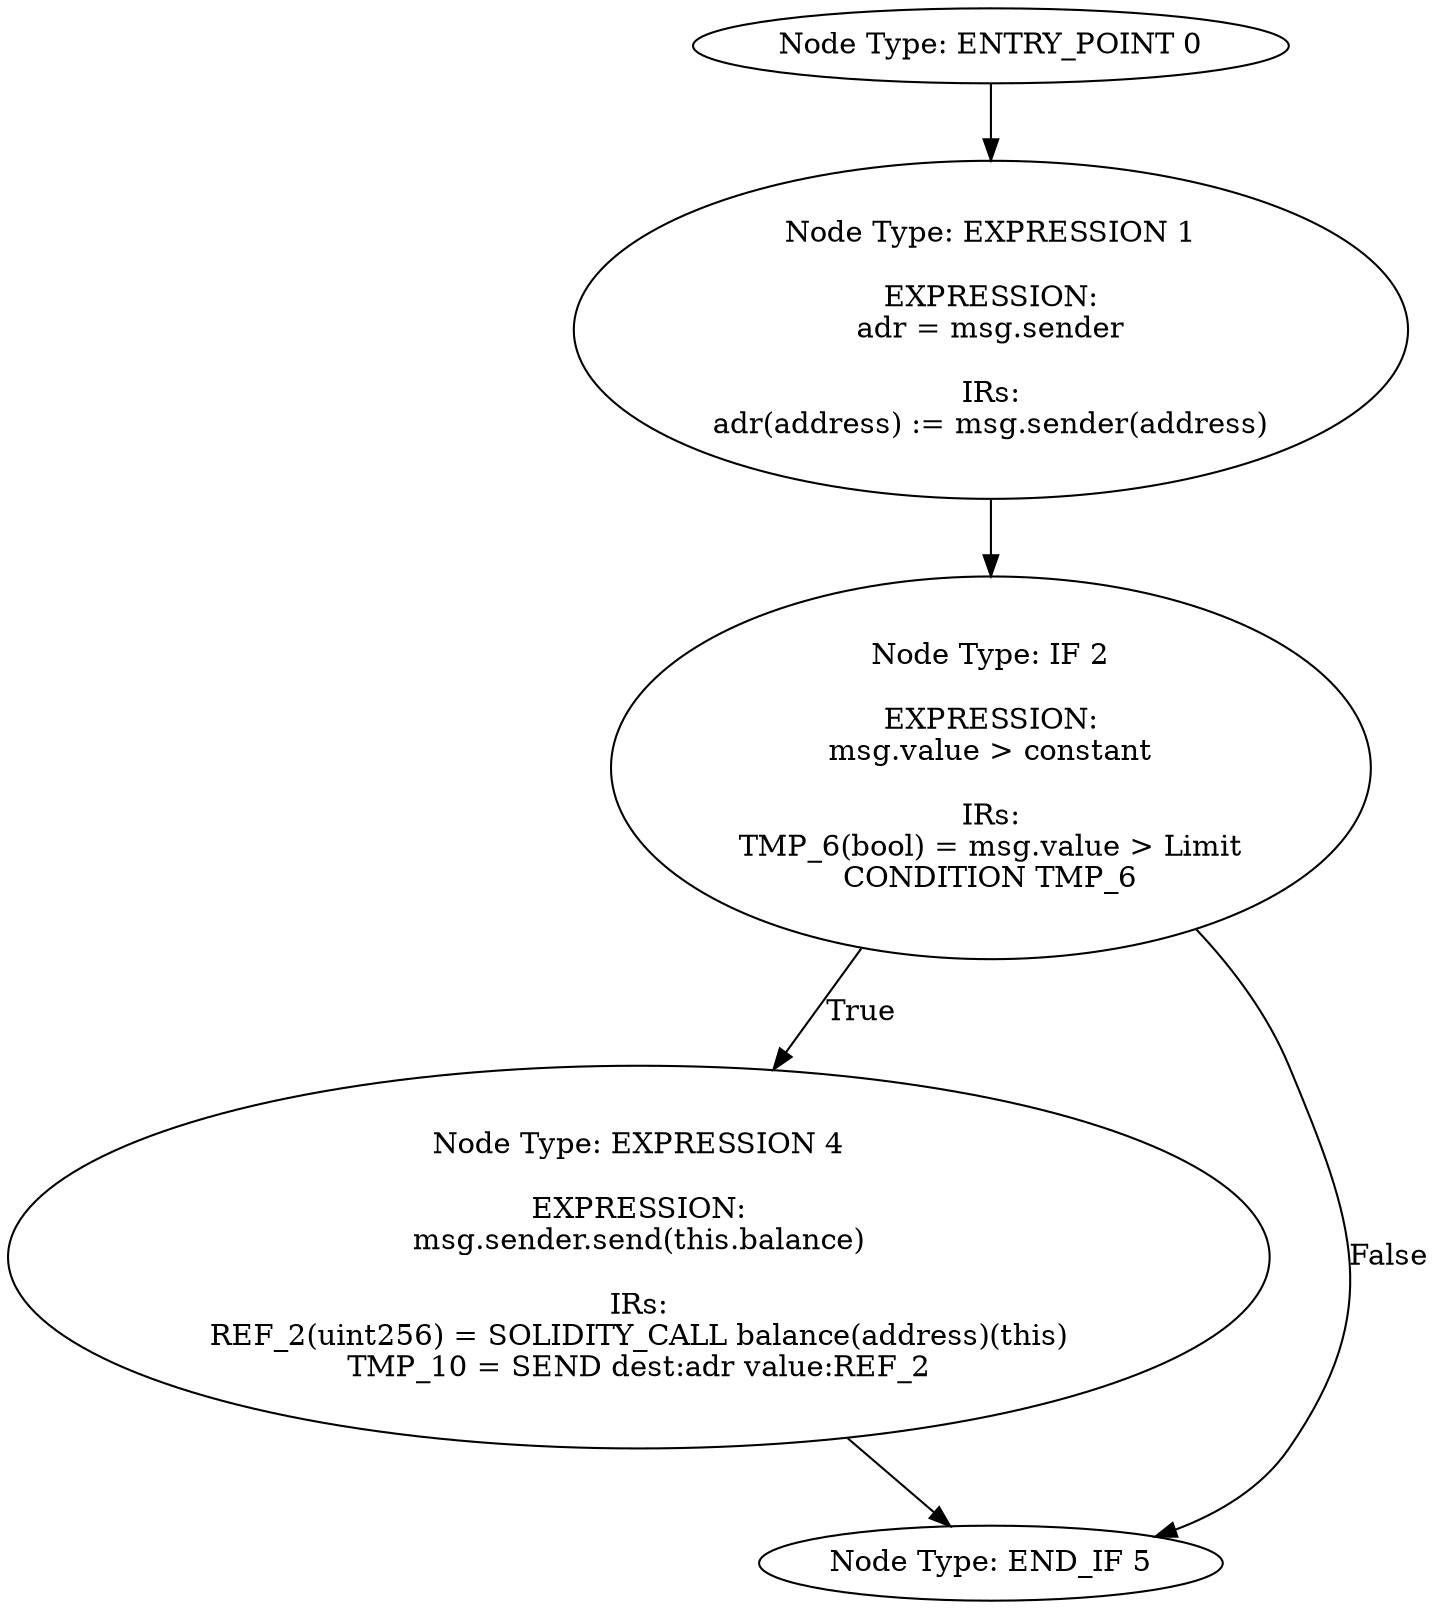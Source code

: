 digraph{
0[label="Node Type: ENTRY_POINT 0
"];
0->1;
1[label="Node Type: EXPRESSION 1

EXPRESSION:
adr = msg.sender

IRs:
adr(address) := msg.sender(address)"];
1->2;
2[label="Node Type: IF 2

EXPRESSION:
msg.value > constant

IRs:
TMP_6(bool) = msg.value > Limit
CONDITION TMP_6"];
2->4[label="True"];
2->5[label="False"];
4[label="Node Type: EXPRESSION 4

EXPRESSION:
msg.sender.send(this.balance)

IRs:
REF_2(uint256) = SOLIDITY_CALL balance(address)(this)
TMP_10 = SEND dest:adr value:REF_2"];
4->5;
5[label="Node Type: END_IF 5
"];
}
